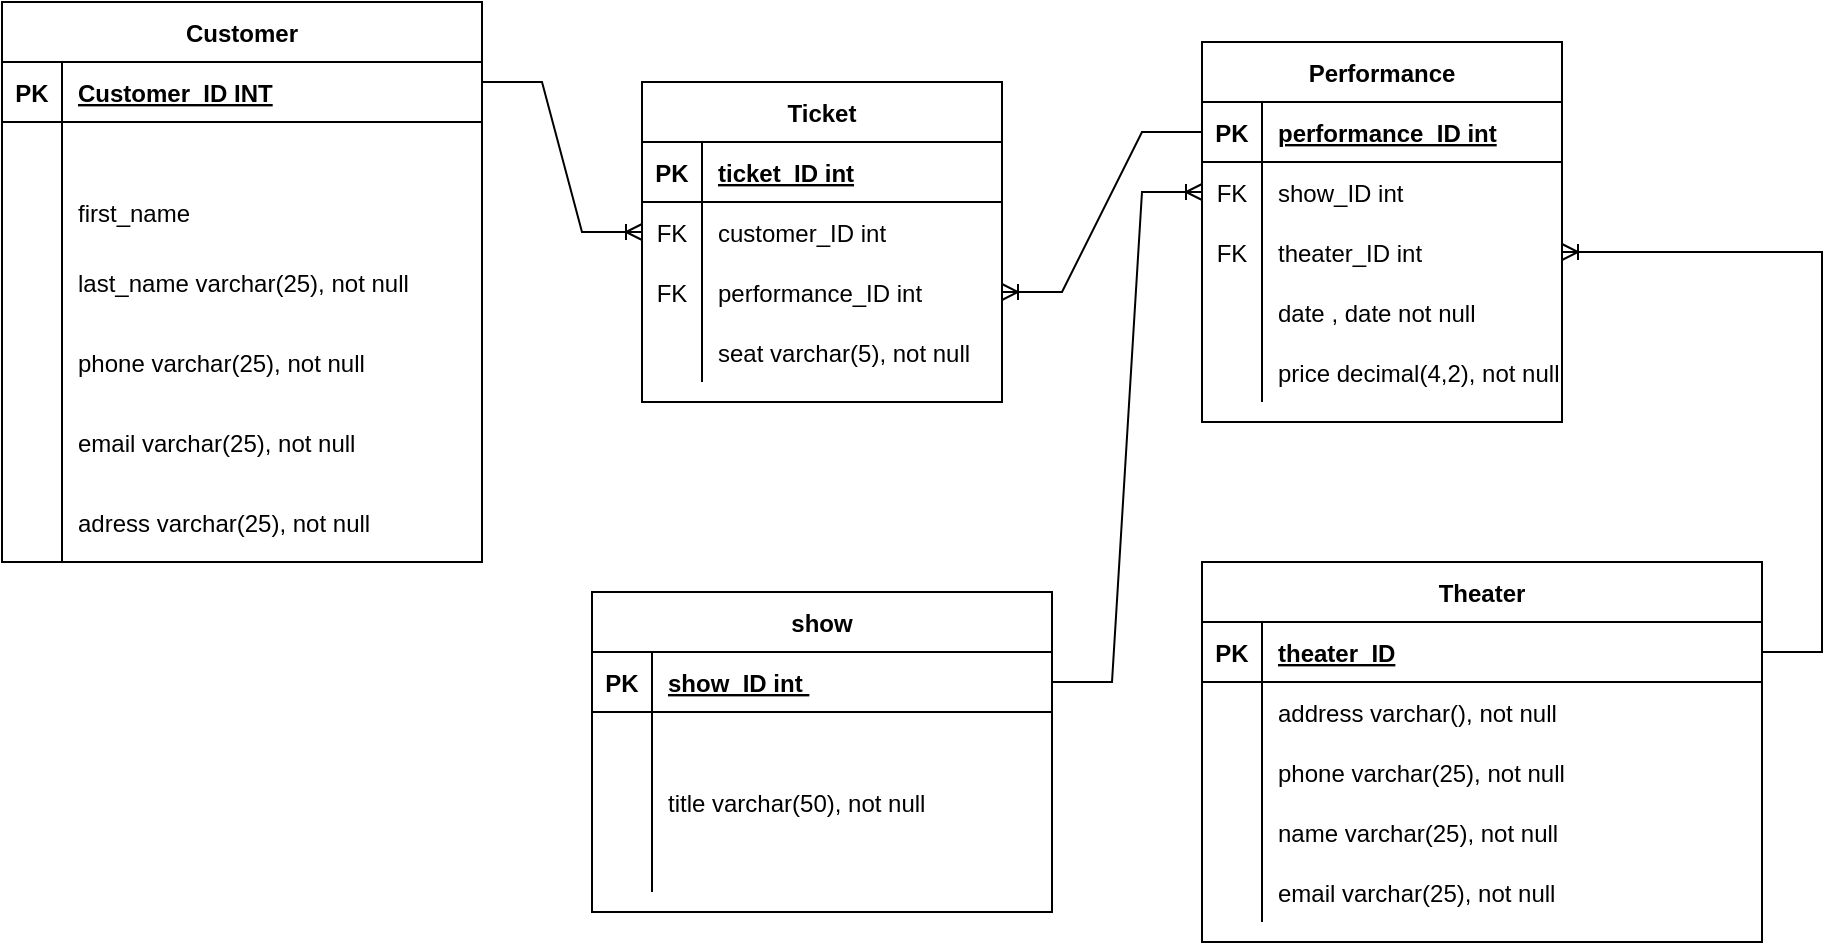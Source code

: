 <mxfile version="17.4.1" type="device"><diagram id="NQqG7WVjD5QfwnYFWI32" name="Page-1"><mxGraphModel dx="1102" dy="614" grid="1" gridSize="10" guides="1" tooltips="1" connect="1" arrows="1" fold="1" page="1" pageScale="1" pageWidth="850" pageHeight="1100" math="0" shadow="0"><root><mxCell id="0"/><mxCell id="1" parent="0"/><mxCell id="7YgVZwTksLPbIepvJkNS-1" value="Customer" style="shape=table;startSize=30;container=1;collapsible=1;childLayout=tableLayout;fixedRows=1;rowLines=0;fontStyle=1;align=center;resizeLast=1;resizeLastRow=0;" vertex="1" parent="1"><mxGeometry width="240" height="280" as="geometry"/></mxCell><mxCell id="7YgVZwTksLPbIepvJkNS-2" value="" style="shape=tableRow;horizontal=0;startSize=0;swimlaneHead=0;swimlaneBody=0;fillColor=none;collapsible=0;dropTarget=0;points=[[0,0.5],[1,0.5]];portConstraint=eastwest;top=0;left=0;right=0;bottom=1;" vertex="1" parent="7YgVZwTksLPbIepvJkNS-1"><mxGeometry y="30" width="240" height="30" as="geometry"/></mxCell><mxCell id="7YgVZwTksLPbIepvJkNS-3" value="PK" style="shape=partialRectangle;connectable=0;fillColor=none;top=0;left=0;bottom=0;right=0;fontStyle=1;overflow=hidden;" vertex="1" parent="7YgVZwTksLPbIepvJkNS-2"><mxGeometry width="30" height="30" as="geometry"><mxRectangle width="30" height="30" as="alternateBounds"/></mxGeometry></mxCell><mxCell id="7YgVZwTksLPbIepvJkNS-4" value="Customer_ID INT" style="shape=partialRectangle;connectable=0;fillColor=none;top=0;left=0;bottom=0;right=0;align=left;spacingLeft=6;fontStyle=5;overflow=hidden;" vertex="1" parent="7YgVZwTksLPbIepvJkNS-2"><mxGeometry x="30" width="210" height="30" as="geometry"><mxRectangle width="210" height="30" as="alternateBounds"/></mxGeometry></mxCell><mxCell id="7YgVZwTksLPbIepvJkNS-5" value="" style="shape=tableRow;horizontal=0;startSize=0;swimlaneHead=0;swimlaneBody=0;fillColor=none;collapsible=0;dropTarget=0;points=[[0,0.5],[1,0.5]];portConstraint=eastwest;top=0;left=0;right=0;bottom=0;" vertex="1" parent="7YgVZwTksLPbIepvJkNS-1"><mxGeometry y="60" width="240" height="30" as="geometry"/></mxCell><mxCell id="7YgVZwTksLPbIepvJkNS-6" value="" style="shape=partialRectangle;connectable=0;fillColor=none;top=0;left=0;bottom=0;right=0;editable=1;overflow=hidden;" vertex="1" parent="7YgVZwTksLPbIepvJkNS-5"><mxGeometry width="30" height="30" as="geometry"><mxRectangle width="30" height="30" as="alternateBounds"/></mxGeometry></mxCell><mxCell id="7YgVZwTksLPbIepvJkNS-7" value="" style="shape=partialRectangle;connectable=0;fillColor=none;top=0;left=0;bottom=0;right=0;align=left;spacingLeft=6;overflow=hidden;" vertex="1" parent="7YgVZwTksLPbIepvJkNS-5"><mxGeometry x="30" width="210" height="30" as="geometry"><mxRectangle width="210" height="30" as="alternateBounds"/></mxGeometry></mxCell><mxCell id="7YgVZwTksLPbIepvJkNS-8" value="" style="shape=tableRow;horizontal=0;startSize=0;swimlaneHead=0;swimlaneBody=0;fillColor=none;collapsible=0;dropTarget=0;points=[[0,0.5],[1,0.5]];portConstraint=eastwest;top=0;left=0;right=0;bottom=0;" vertex="1" parent="7YgVZwTksLPbIepvJkNS-1"><mxGeometry y="90" width="240" height="30" as="geometry"/></mxCell><mxCell id="7YgVZwTksLPbIepvJkNS-9" value="" style="shape=partialRectangle;connectable=0;fillColor=none;top=0;left=0;bottom=0;right=0;editable=1;overflow=hidden;" vertex="1" parent="7YgVZwTksLPbIepvJkNS-8"><mxGeometry width="30" height="30" as="geometry"><mxRectangle width="30" height="30" as="alternateBounds"/></mxGeometry></mxCell><mxCell id="7YgVZwTksLPbIepvJkNS-10" value="first_name" style="shape=partialRectangle;connectable=0;fillColor=none;top=0;left=0;bottom=0;right=0;align=left;spacingLeft=6;overflow=hidden;" vertex="1" parent="7YgVZwTksLPbIepvJkNS-8"><mxGeometry x="30" width="210" height="30" as="geometry"><mxRectangle width="210" height="30" as="alternateBounds"/></mxGeometry></mxCell><mxCell id="7YgVZwTksLPbIepvJkNS-11" value="" style="shape=tableRow;horizontal=0;startSize=0;swimlaneHead=0;swimlaneBody=0;fillColor=none;collapsible=0;dropTarget=0;points=[[0,0.5],[1,0.5]];portConstraint=eastwest;top=0;left=0;right=0;bottom=0;" vertex="1" parent="7YgVZwTksLPbIepvJkNS-1"><mxGeometry y="120" width="240" height="40" as="geometry"/></mxCell><mxCell id="7YgVZwTksLPbIepvJkNS-12" value="" style="shape=partialRectangle;connectable=0;fillColor=none;top=0;left=0;bottom=0;right=0;editable=1;overflow=hidden;" vertex="1" parent="7YgVZwTksLPbIepvJkNS-11"><mxGeometry width="30" height="40" as="geometry"><mxRectangle width="30" height="40" as="alternateBounds"/></mxGeometry></mxCell><mxCell id="7YgVZwTksLPbIepvJkNS-13" value="last_name varchar(25), not null" style="shape=partialRectangle;connectable=0;fillColor=none;top=0;left=0;bottom=0;right=0;align=left;spacingLeft=6;overflow=hidden;" vertex="1" parent="7YgVZwTksLPbIepvJkNS-11"><mxGeometry x="30" width="210" height="40" as="geometry"><mxRectangle width="210" height="40" as="alternateBounds"/></mxGeometry></mxCell><mxCell id="7YgVZwTksLPbIepvJkNS-80" value="" style="shape=tableRow;horizontal=0;startSize=0;swimlaneHead=0;swimlaneBody=0;fillColor=none;collapsible=0;dropTarget=0;points=[[0,0.5],[1,0.5]];portConstraint=eastwest;top=0;left=0;right=0;bottom=0;" vertex="1" parent="7YgVZwTksLPbIepvJkNS-1"><mxGeometry y="160" width="240" height="40" as="geometry"/></mxCell><mxCell id="7YgVZwTksLPbIepvJkNS-81" value="" style="shape=partialRectangle;connectable=0;fillColor=none;top=0;left=0;bottom=0;right=0;editable=1;overflow=hidden;" vertex="1" parent="7YgVZwTksLPbIepvJkNS-80"><mxGeometry width="30" height="40" as="geometry"><mxRectangle width="30" height="40" as="alternateBounds"/></mxGeometry></mxCell><mxCell id="7YgVZwTksLPbIepvJkNS-82" value="phone varchar(25), not null" style="shape=partialRectangle;connectable=0;fillColor=none;top=0;left=0;bottom=0;right=0;align=left;spacingLeft=6;overflow=hidden;" vertex="1" parent="7YgVZwTksLPbIepvJkNS-80"><mxGeometry x="30" width="210" height="40" as="geometry"><mxRectangle width="210" height="40" as="alternateBounds"/></mxGeometry></mxCell><mxCell id="7YgVZwTksLPbIepvJkNS-83" value="" style="shape=tableRow;horizontal=0;startSize=0;swimlaneHead=0;swimlaneBody=0;fillColor=none;collapsible=0;dropTarget=0;points=[[0,0.5],[1,0.5]];portConstraint=eastwest;top=0;left=0;right=0;bottom=0;" vertex="1" parent="7YgVZwTksLPbIepvJkNS-1"><mxGeometry y="200" width="240" height="40" as="geometry"/></mxCell><mxCell id="7YgVZwTksLPbIepvJkNS-84" value="" style="shape=partialRectangle;connectable=0;fillColor=none;top=0;left=0;bottom=0;right=0;editable=1;overflow=hidden;" vertex="1" parent="7YgVZwTksLPbIepvJkNS-83"><mxGeometry width="30" height="40" as="geometry"><mxRectangle width="30" height="40" as="alternateBounds"/></mxGeometry></mxCell><mxCell id="7YgVZwTksLPbIepvJkNS-85" value="email varchar(25), not null" style="shape=partialRectangle;connectable=0;fillColor=none;top=0;left=0;bottom=0;right=0;align=left;spacingLeft=6;overflow=hidden;" vertex="1" parent="7YgVZwTksLPbIepvJkNS-83"><mxGeometry x="30" width="210" height="40" as="geometry"><mxRectangle width="210" height="40" as="alternateBounds"/></mxGeometry></mxCell><mxCell id="7YgVZwTksLPbIepvJkNS-86" value="" style="shape=tableRow;horizontal=0;startSize=0;swimlaneHead=0;swimlaneBody=0;fillColor=none;collapsible=0;dropTarget=0;points=[[0,0.5],[1,0.5]];portConstraint=eastwest;top=0;left=0;right=0;bottom=0;" vertex="1" parent="7YgVZwTksLPbIepvJkNS-1"><mxGeometry y="240" width="240" height="40" as="geometry"/></mxCell><mxCell id="7YgVZwTksLPbIepvJkNS-87" value="" style="shape=partialRectangle;connectable=0;fillColor=none;top=0;left=0;bottom=0;right=0;editable=1;overflow=hidden;" vertex="1" parent="7YgVZwTksLPbIepvJkNS-86"><mxGeometry width="30" height="40" as="geometry"><mxRectangle width="30" height="40" as="alternateBounds"/></mxGeometry></mxCell><mxCell id="7YgVZwTksLPbIepvJkNS-88" value="adress varchar(25), not null" style="shape=partialRectangle;connectable=0;fillColor=none;top=0;left=0;bottom=0;right=0;align=left;spacingLeft=6;overflow=hidden;" vertex="1" parent="7YgVZwTksLPbIepvJkNS-86"><mxGeometry x="30" width="210" height="40" as="geometry"><mxRectangle width="210" height="40" as="alternateBounds"/></mxGeometry></mxCell><mxCell id="7YgVZwTksLPbIepvJkNS-14" value="Ticket" style="shape=table;startSize=30;container=1;collapsible=1;childLayout=tableLayout;fixedRows=1;rowLines=0;fontStyle=1;align=center;resizeLast=1;" vertex="1" parent="1"><mxGeometry x="320" y="40" width="180" height="160" as="geometry"/></mxCell><mxCell id="7YgVZwTksLPbIepvJkNS-15" value="" style="shape=tableRow;horizontal=0;startSize=0;swimlaneHead=0;swimlaneBody=0;fillColor=none;collapsible=0;dropTarget=0;points=[[0,0.5],[1,0.5]];portConstraint=eastwest;top=0;left=0;right=0;bottom=1;" vertex="1" parent="7YgVZwTksLPbIepvJkNS-14"><mxGeometry y="30" width="180" height="30" as="geometry"/></mxCell><mxCell id="7YgVZwTksLPbIepvJkNS-16" value="PK" style="shape=partialRectangle;connectable=0;fillColor=none;top=0;left=0;bottom=0;right=0;fontStyle=1;overflow=hidden;" vertex="1" parent="7YgVZwTksLPbIepvJkNS-15"><mxGeometry width="30" height="30" as="geometry"><mxRectangle width="30" height="30" as="alternateBounds"/></mxGeometry></mxCell><mxCell id="7YgVZwTksLPbIepvJkNS-17" value="ticket_ID int" style="shape=partialRectangle;connectable=0;fillColor=none;top=0;left=0;bottom=0;right=0;align=left;spacingLeft=6;fontStyle=5;overflow=hidden;" vertex="1" parent="7YgVZwTksLPbIepvJkNS-15"><mxGeometry x="30" width="150" height="30" as="geometry"><mxRectangle width="150" height="30" as="alternateBounds"/></mxGeometry></mxCell><mxCell id="7YgVZwTksLPbIepvJkNS-18" value="" style="shape=tableRow;horizontal=0;startSize=0;swimlaneHead=0;swimlaneBody=0;fillColor=none;collapsible=0;dropTarget=0;points=[[0,0.5],[1,0.5]];portConstraint=eastwest;top=0;left=0;right=0;bottom=0;" vertex="1" parent="7YgVZwTksLPbIepvJkNS-14"><mxGeometry y="60" width="180" height="30" as="geometry"/></mxCell><mxCell id="7YgVZwTksLPbIepvJkNS-19" value="FK" style="shape=partialRectangle;connectable=0;fillColor=none;top=0;left=0;bottom=0;right=0;editable=1;overflow=hidden;" vertex="1" parent="7YgVZwTksLPbIepvJkNS-18"><mxGeometry width="30" height="30" as="geometry"><mxRectangle width="30" height="30" as="alternateBounds"/></mxGeometry></mxCell><mxCell id="7YgVZwTksLPbIepvJkNS-20" value="customer_ID int " style="shape=partialRectangle;connectable=0;fillColor=none;top=0;left=0;bottom=0;right=0;align=left;spacingLeft=6;overflow=hidden;" vertex="1" parent="7YgVZwTksLPbIepvJkNS-18"><mxGeometry x="30" width="150" height="30" as="geometry"><mxRectangle width="150" height="30" as="alternateBounds"/></mxGeometry></mxCell><mxCell id="7YgVZwTksLPbIepvJkNS-21" value="" style="shape=tableRow;horizontal=0;startSize=0;swimlaneHead=0;swimlaneBody=0;fillColor=none;collapsible=0;dropTarget=0;points=[[0,0.5],[1,0.5]];portConstraint=eastwest;top=0;left=0;right=0;bottom=0;" vertex="1" parent="7YgVZwTksLPbIepvJkNS-14"><mxGeometry y="90" width="180" height="30" as="geometry"/></mxCell><mxCell id="7YgVZwTksLPbIepvJkNS-22" value="FK" style="shape=partialRectangle;connectable=0;fillColor=none;top=0;left=0;bottom=0;right=0;editable=1;overflow=hidden;" vertex="1" parent="7YgVZwTksLPbIepvJkNS-21"><mxGeometry width="30" height="30" as="geometry"><mxRectangle width="30" height="30" as="alternateBounds"/></mxGeometry></mxCell><mxCell id="7YgVZwTksLPbIepvJkNS-23" value="performance_ID int " style="shape=partialRectangle;connectable=0;fillColor=none;top=0;left=0;bottom=0;right=0;align=left;spacingLeft=6;overflow=hidden;" vertex="1" parent="7YgVZwTksLPbIepvJkNS-21"><mxGeometry x="30" width="150" height="30" as="geometry"><mxRectangle width="150" height="30" as="alternateBounds"/></mxGeometry></mxCell><mxCell id="7YgVZwTksLPbIepvJkNS-24" value="" style="shape=tableRow;horizontal=0;startSize=0;swimlaneHead=0;swimlaneBody=0;fillColor=none;collapsible=0;dropTarget=0;points=[[0,0.5],[1,0.5]];portConstraint=eastwest;top=0;left=0;right=0;bottom=0;" vertex="1" parent="7YgVZwTksLPbIepvJkNS-14"><mxGeometry y="120" width="180" height="30" as="geometry"/></mxCell><mxCell id="7YgVZwTksLPbIepvJkNS-25" value="" style="shape=partialRectangle;connectable=0;fillColor=none;top=0;left=0;bottom=0;right=0;editable=1;overflow=hidden;" vertex="1" parent="7YgVZwTksLPbIepvJkNS-24"><mxGeometry width="30" height="30" as="geometry"><mxRectangle width="30" height="30" as="alternateBounds"/></mxGeometry></mxCell><mxCell id="7YgVZwTksLPbIepvJkNS-26" value="seat varchar(5), not null" style="shape=partialRectangle;connectable=0;fillColor=none;top=0;left=0;bottom=0;right=0;align=left;spacingLeft=6;overflow=hidden;" vertex="1" parent="7YgVZwTksLPbIepvJkNS-24"><mxGeometry x="30" width="150" height="30" as="geometry"><mxRectangle width="150" height="30" as="alternateBounds"/></mxGeometry></mxCell><mxCell id="7YgVZwTksLPbIepvJkNS-27" value="Performance" style="shape=table;startSize=30;container=1;collapsible=1;childLayout=tableLayout;fixedRows=1;rowLines=0;fontStyle=1;align=center;resizeLast=1;" vertex="1" parent="1"><mxGeometry x="600" y="20" width="180" height="190" as="geometry"/></mxCell><mxCell id="7YgVZwTksLPbIepvJkNS-28" value="" style="shape=tableRow;horizontal=0;startSize=0;swimlaneHead=0;swimlaneBody=0;fillColor=none;collapsible=0;dropTarget=0;points=[[0,0.5],[1,0.5]];portConstraint=eastwest;top=0;left=0;right=0;bottom=1;" vertex="1" parent="7YgVZwTksLPbIepvJkNS-27"><mxGeometry y="30" width="180" height="30" as="geometry"/></mxCell><mxCell id="7YgVZwTksLPbIepvJkNS-29" value="PK" style="shape=partialRectangle;connectable=0;fillColor=none;top=0;left=0;bottom=0;right=0;fontStyle=1;overflow=hidden;" vertex="1" parent="7YgVZwTksLPbIepvJkNS-28"><mxGeometry width="30" height="30" as="geometry"><mxRectangle width="30" height="30" as="alternateBounds"/></mxGeometry></mxCell><mxCell id="7YgVZwTksLPbIepvJkNS-30" value="performance_ID int" style="shape=partialRectangle;connectable=0;fillColor=none;top=0;left=0;bottom=0;right=0;align=left;spacingLeft=6;fontStyle=5;overflow=hidden;" vertex="1" parent="7YgVZwTksLPbIepvJkNS-28"><mxGeometry x="30" width="150" height="30" as="geometry"><mxRectangle width="150" height="30" as="alternateBounds"/></mxGeometry></mxCell><mxCell id="7YgVZwTksLPbIepvJkNS-31" value="" style="shape=tableRow;horizontal=0;startSize=0;swimlaneHead=0;swimlaneBody=0;fillColor=none;collapsible=0;dropTarget=0;points=[[0,0.5],[1,0.5]];portConstraint=eastwest;top=0;left=0;right=0;bottom=0;" vertex="1" parent="7YgVZwTksLPbIepvJkNS-27"><mxGeometry y="60" width="180" height="30" as="geometry"/></mxCell><mxCell id="7YgVZwTksLPbIepvJkNS-32" value="FK" style="shape=partialRectangle;connectable=0;fillColor=none;top=0;left=0;bottom=0;right=0;editable=1;overflow=hidden;" vertex="1" parent="7YgVZwTksLPbIepvJkNS-31"><mxGeometry width="30" height="30" as="geometry"><mxRectangle width="30" height="30" as="alternateBounds"/></mxGeometry></mxCell><mxCell id="7YgVZwTksLPbIepvJkNS-33" value="show_ID int" style="shape=partialRectangle;connectable=0;fillColor=none;top=0;left=0;bottom=0;right=0;align=left;spacingLeft=6;overflow=hidden;" vertex="1" parent="7YgVZwTksLPbIepvJkNS-31"><mxGeometry x="30" width="150" height="30" as="geometry"><mxRectangle width="150" height="30" as="alternateBounds"/></mxGeometry></mxCell><mxCell id="7YgVZwTksLPbIepvJkNS-34" value="" style="shape=tableRow;horizontal=0;startSize=0;swimlaneHead=0;swimlaneBody=0;fillColor=none;collapsible=0;dropTarget=0;points=[[0,0.5],[1,0.5]];portConstraint=eastwest;top=0;left=0;right=0;bottom=0;" vertex="1" parent="7YgVZwTksLPbIepvJkNS-27"><mxGeometry y="90" width="180" height="30" as="geometry"/></mxCell><mxCell id="7YgVZwTksLPbIepvJkNS-35" value="FK" style="shape=partialRectangle;connectable=0;fillColor=none;top=0;left=0;bottom=0;right=0;editable=1;overflow=hidden;" vertex="1" parent="7YgVZwTksLPbIepvJkNS-34"><mxGeometry width="30" height="30" as="geometry"><mxRectangle width="30" height="30" as="alternateBounds"/></mxGeometry></mxCell><mxCell id="7YgVZwTksLPbIepvJkNS-36" value="theater_ID int" style="shape=partialRectangle;connectable=0;fillColor=none;top=0;left=0;bottom=0;right=0;align=left;spacingLeft=6;overflow=hidden;" vertex="1" parent="7YgVZwTksLPbIepvJkNS-34"><mxGeometry x="30" width="150" height="30" as="geometry"><mxRectangle width="150" height="30" as="alternateBounds"/></mxGeometry></mxCell><mxCell id="7YgVZwTksLPbIepvJkNS-37" value="" style="shape=tableRow;horizontal=0;startSize=0;swimlaneHead=0;swimlaneBody=0;fillColor=none;collapsible=0;dropTarget=0;points=[[0,0.5],[1,0.5]];portConstraint=eastwest;top=0;left=0;right=0;bottom=0;" vertex="1" parent="7YgVZwTksLPbIepvJkNS-27"><mxGeometry y="120" width="180" height="30" as="geometry"/></mxCell><mxCell id="7YgVZwTksLPbIepvJkNS-38" value="" style="shape=partialRectangle;connectable=0;fillColor=none;top=0;left=0;bottom=0;right=0;editable=1;overflow=hidden;" vertex="1" parent="7YgVZwTksLPbIepvJkNS-37"><mxGeometry width="30" height="30" as="geometry"><mxRectangle width="30" height="30" as="alternateBounds"/></mxGeometry></mxCell><mxCell id="7YgVZwTksLPbIepvJkNS-39" value="date , date not null" style="shape=partialRectangle;connectable=0;fillColor=none;top=0;left=0;bottom=0;right=0;align=left;spacingLeft=6;overflow=hidden;" vertex="1" parent="7YgVZwTksLPbIepvJkNS-37"><mxGeometry x="30" width="150" height="30" as="geometry"><mxRectangle width="150" height="30" as="alternateBounds"/></mxGeometry></mxCell><mxCell id="7YgVZwTksLPbIepvJkNS-114" value="" style="shape=tableRow;horizontal=0;startSize=0;swimlaneHead=0;swimlaneBody=0;fillColor=none;collapsible=0;dropTarget=0;points=[[0,0.5],[1,0.5]];portConstraint=eastwest;top=0;left=0;right=0;bottom=0;" vertex="1" parent="7YgVZwTksLPbIepvJkNS-27"><mxGeometry y="150" width="180" height="30" as="geometry"/></mxCell><mxCell id="7YgVZwTksLPbIepvJkNS-115" value="" style="shape=partialRectangle;connectable=0;fillColor=none;top=0;left=0;bottom=0;right=0;editable=1;overflow=hidden;" vertex="1" parent="7YgVZwTksLPbIepvJkNS-114"><mxGeometry width="30" height="30" as="geometry"><mxRectangle width="30" height="30" as="alternateBounds"/></mxGeometry></mxCell><mxCell id="7YgVZwTksLPbIepvJkNS-116" value="price decimal(4,2), not null" style="shape=partialRectangle;connectable=0;fillColor=none;top=0;left=0;bottom=0;right=0;align=left;spacingLeft=6;overflow=hidden;" vertex="1" parent="7YgVZwTksLPbIepvJkNS-114"><mxGeometry x="30" width="150" height="30" as="geometry"><mxRectangle width="150" height="30" as="alternateBounds"/></mxGeometry></mxCell><mxCell id="7YgVZwTksLPbIepvJkNS-53" value="show" style="shape=table;startSize=30;container=1;collapsible=1;childLayout=tableLayout;fixedRows=1;rowLines=0;fontStyle=1;align=center;resizeLast=1;" vertex="1" parent="1"><mxGeometry x="295" y="295" width="230" height="160" as="geometry"/></mxCell><mxCell id="7YgVZwTksLPbIepvJkNS-54" value="" style="shape=tableRow;horizontal=0;startSize=0;swimlaneHead=0;swimlaneBody=0;fillColor=none;collapsible=0;dropTarget=0;points=[[0,0.5],[1,0.5]];portConstraint=eastwest;top=0;left=0;right=0;bottom=1;" vertex="1" parent="7YgVZwTksLPbIepvJkNS-53"><mxGeometry y="30" width="230" height="30" as="geometry"/></mxCell><mxCell id="7YgVZwTksLPbIepvJkNS-55" value="PK" style="shape=partialRectangle;connectable=0;fillColor=none;top=0;left=0;bottom=0;right=0;fontStyle=1;overflow=hidden;" vertex="1" parent="7YgVZwTksLPbIepvJkNS-54"><mxGeometry width="30" height="30" as="geometry"><mxRectangle width="30" height="30" as="alternateBounds"/></mxGeometry></mxCell><mxCell id="7YgVZwTksLPbIepvJkNS-56" value="show_ID int " style="shape=partialRectangle;connectable=0;fillColor=none;top=0;left=0;bottom=0;right=0;align=left;spacingLeft=6;fontStyle=5;overflow=hidden;" vertex="1" parent="7YgVZwTksLPbIepvJkNS-54"><mxGeometry x="30" width="200" height="30" as="geometry"><mxRectangle width="200" height="30" as="alternateBounds"/></mxGeometry></mxCell><mxCell id="7YgVZwTksLPbIepvJkNS-57" value="" style="shape=tableRow;horizontal=0;startSize=0;swimlaneHead=0;swimlaneBody=0;fillColor=none;collapsible=0;dropTarget=0;points=[[0,0.5],[1,0.5]];portConstraint=eastwest;top=0;left=0;right=0;bottom=0;" vertex="1" parent="7YgVZwTksLPbIepvJkNS-53"><mxGeometry y="60" width="230" height="30" as="geometry"/></mxCell><mxCell id="7YgVZwTksLPbIepvJkNS-58" value="" style="shape=partialRectangle;connectable=0;fillColor=none;top=0;left=0;bottom=0;right=0;editable=1;overflow=hidden;" vertex="1" parent="7YgVZwTksLPbIepvJkNS-57"><mxGeometry width="30" height="30" as="geometry"><mxRectangle width="30" height="30" as="alternateBounds"/></mxGeometry></mxCell><mxCell id="7YgVZwTksLPbIepvJkNS-59" value="" style="shape=partialRectangle;connectable=0;fillColor=none;top=0;left=0;bottom=0;right=0;align=left;spacingLeft=6;overflow=hidden;" vertex="1" parent="7YgVZwTksLPbIepvJkNS-57"><mxGeometry x="30" width="200" height="30" as="geometry"><mxRectangle width="200" height="30" as="alternateBounds"/></mxGeometry></mxCell><mxCell id="7YgVZwTksLPbIepvJkNS-60" value="" style="shape=tableRow;horizontal=0;startSize=0;swimlaneHead=0;swimlaneBody=0;fillColor=none;collapsible=0;dropTarget=0;points=[[0,0.5],[1,0.5]];portConstraint=eastwest;top=0;left=0;right=0;bottom=0;" vertex="1" parent="7YgVZwTksLPbIepvJkNS-53"><mxGeometry y="90" width="230" height="30" as="geometry"/></mxCell><mxCell id="7YgVZwTksLPbIepvJkNS-61" value="" style="shape=partialRectangle;connectable=0;fillColor=none;top=0;left=0;bottom=0;right=0;editable=1;overflow=hidden;" vertex="1" parent="7YgVZwTksLPbIepvJkNS-60"><mxGeometry width="30" height="30" as="geometry"><mxRectangle width="30" height="30" as="alternateBounds"/></mxGeometry></mxCell><mxCell id="7YgVZwTksLPbIepvJkNS-62" value="title varchar(50), not null" style="shape=partialRectangle;connectable=0;fillColor=none;top=0;left=0;bottom=0;right=0;align=left;spacingLeft=6;overflow=hidden;" vertex="1" parent="7YgVZwTksLPbIepvJkNS-60"><mxGeometry x="30" width="200" height="30" as="geometry"><mxRectangle width="200" height="30" as="alternateBounds"/></mxGeometry></mxCell><mxCell id="7YgVZwTksLPbIepvJkNS-63" value="" style="shape=tableRow;horizontal=0;startSize=0;swimlaneHead=0;swimlaneBody=0;fillColor=none;collapsible=0;dropTarget=0;points=[[0,0.5],[1,0.5]];portConstraint=eastwest;top=0;left=0;right=0;bottom=0;" vertex="1" parent="7YgVZwTksLPbIepvJkNS-53"><mxGeometry y="120" width="230" height="30" as="geometry"/></mxCell><mxCell id="7YgVZwTksLPbIepvJkNS-64" value="" style="shape=partialRectangle;connectable=0;fillColor=none;top=0;left=0;bottom=0;right=0;editable=1;overflow=hidden;" vertex="1" parent="7YgVZwTksLPbIepvJkNS-63"><mxGeometry width="30" height="30" as="geometry"><mxRectangle width="30" height="30" as="alternateBounds"/></mxGeometry></mxCell><mxCell id="7YgVZwTksLPbIepvJkNS-65" value="" style="shape=partialRectangle;connectable=0;fillColor=none;top=0;left=0;bottom=0;right=0;align=left;spacingLeft=6;overflow=hidden;" vertex="1" parent="7YgVZwTksLPbIepvJkNS-63"><mxGeometry x="30" width="200" height="30" as="geometry"><mxRectangle width="200" height="30" as="alternateBounds"/></mxGeometry></mxCell><mxCell id="7YgVZwTksLPbIepvJkNS-66" value="Theater" style="shape=table;startSize=30;container=1;collapsible=1;childLayout=tableLayout;fixedRows=1;rowLines=0;fontStyle=1;align=center;resizeLast=1;" vertex="1" parent="1"><mxGeometry x="600" y="280" width="280" height="190" as="geometry"/></mxCell><mxCell id="7YgVZwTksLPbIepvJkNS-67" value="" style="shape=tableRow;horizontal=0;startSize=0;swimlaneHead=0;swimlaneBody=0;fillColor=none;collapsible=0;dropTarget=0;points=[[0,0.5],[1,0.5]];portConstraint=eastwest;top=0;left=0;right=0;bottom=1;" vertex="1" parent="7YgVZwTksLPbIepvJkNS-66"><mxGeometry y="30" width="280" height="30" as="geometry"/></mxCell><mxCell id="7YgVZwTksLPbIepvJkNS-68" value="PK" style="shape=partialRectangle;connectable=0;fillColor=none;top=0;left=0;bottom=0;right=0;fontStyle=1;overflow=hidden;" vertex="1" parent="7YgVZwTksLPbIepvJkNS-67"><mxGeometry width="30" height="30" as="geometry"><mxRectangle width="30" height="30" as="alternateBounds"/></mxGeometry></mxCell><mxCell id="7YgVZwTksLPbIepvJkNS-69" value="theater_ID" style="shape=partialRectangle;connectable=0;fillColor=none;top=0;left=0;bottom=0;right=0;align=left;spacingLeft=6;fontStyle=5;overflow=hidden;" vertex="1" parent="7YgVZwTksLPbIepvJkNS-67"><mxGeometry x="30" width="250" height="30" as="geometry"><mxRectangle width="250" height="30" as="alternateBounds"/></mxGeometry></mxCell><mxCell id="7YgVZwTksLPbIepvJkNS-70" value="" style="shape=tableRow;horizontal=0;startSize=0;swimlaneHead=0;swimlaneBody=0;fillColor=none;collapsible=0;dropTarget=0;points=[[0,0.5],[1,0.5]];portConstraint=eastwest;top=0;left=0;right=0;bottom=0;" vertex="1" parent="7YgVZwTksLPbIepvJkNS-66"><mxGeometry y="60" width="280" height="30" as="geometry"/></mxCell><mxCell id="7YgVZwTksLPbIepvJkNS-71" value="" style="shape=partialRectangle;connectable=0;fillColor=none;top=0;left=0;bottom=0;right=0;editable=1;overflow=hidden;" vertex="1" parent="7YgVZwTksLPbIepvJkNS-70"><mxGeometry width="30" height="30" as="geometry"><mxRectangle width="30" height="30" as="alternateBounds"/></mxGeometry></mxCell><mxCell id="7YgVZwTksLPbIepvJkNS-72" value="address varchar(), not null" style="shape=partialRectangle;connectable=0;fillColor=none;top=0;left=0;bottom=0;right=0;align=left;spacingLeft=6;overflow=hidden;" vertex="1" parent="7YgVZwTksLPbIepvJkNS-70"><mxGeometry x="30" width="250" height="30" as="geometry"><mxRectangle width="250" height="30" as="alternateBounds"/></mxGeometry></mxCell><mxCell id="7YgVZwTksLPbIepvJkNS-73" value="" style="shape=tableRow;horizontal=0;startSize=0;swimlaneHead=0;swimlaneBody=0;fillColor=none;collapsible=0;dropTarget=0;points=[[0,0.5],[1,0.5]];portConstraint=eastwest;top=0;left=0;right=0;bottom=0;" vertex="1" parent="7YgVZwTksLPbIepvJkNS-66"><mxGeometry y="90" width="280" height="30" as="geometry"/></mxCell><mxCell id="7YgVZwTksLPbIepvJkNS-74" value="" style="shape=partialRectangle;connectable=0;fillColor=none;top=0;left=0;bottom=0;right=0;editable=1;overflow=hidden;" vertex="1" parent="7YgVZwTksLPbIepvJkNS-73"><mxGeometry width="30" height="30" as="geometry"><mxRectangle width="30" height="30" as="alternateBounds"/></mxGeometry></mxCell><mxCell id="7YgVZwTksLPbIepvJkNS-75" value="phone varchar(25), not null" style="shape=partialRectangle;connectable=0;fillColor=none;top=0;left=0;bottom=0;right=0;align=left;spacingLeft=6;overflow=hidden;" vertex="1" parent="7YgVZwTksLPbIepvJkNS-73"><mxGeometry x="30" width="250" height="30" as="geometry"><mxRectangle width="250" height="30" as="alternateBounds"/></mxGeometry></mxCell><mxCell id="7YgVZwTksLPbIepvJkNS-76" value="" style="shape=tableRow;horizontal=0;startSize=0;swimlaneHead=0;swimlaneBody=0;fillColor=none;collapsible=0;dropTarget=0;points=[[0,0.5],[1,0.5]];portConstraint=eastwest;top=0;left=0;right=0;bottom=0;" vertex="1" parent="7YgVZwTksLPbIepvJkNS-66"><mxGeometry y="120" width="280" height="30" as="geometry"/></mxCell><mxCell id="7YgVZwTksLPbIepvJkNS-77" value="" style="shape=partialRectangle;connectable=0;fillColor=none;top=0;left=0;bottom=0;right=0;editable=1;overflow=hidden;" vertex="1" parent="7YgVZwTksLPbIepvJkNS-76"><mxGeometry width="30" height="30" as="geometry"><mxRectangle width="30" height="30" as="alternateBounds"/></mxGeometry></mxCell><mxCell id="7YgVZwTksLPbIepvJkNS-78" value="name varchar(25), not null" style="shape=partialRectangle;connectable=0;fillColor=none;top=0;left=0;bottom=0;right=0;align=left;spacingLeft=6;overflow=hidden;" vertex="1" parent="7YgVZwTksLPbIepvJkNS-76"><mxGeometry x="30" width="250" height="30" as="geometry"><mxRectangle width="250" height="30" as="alternateBounds"/></mxGeometry></mxCell><mxCell id="7YgVZwTksLPbIepvJkNS-89" value="" style="shape=tableRow;horizontal=0;startSize=0;swimlaneHead=0;swimlaneBody=0;fillColor=none;collapsible=0;dropTarget=0;points=[[0,0.5],[1,0.5]];portConstraint=eastwest;top=0;left=0;right=0;bottom=0;" vertex="1" parent="7YgVZwTksLPbIepvJkNS-66"><mxGeometry y="150" width="280" height="30" as="geometry"/></mxCell><mxCell id="7YgVZwTksLPbIepvJkNS-90" value="" style="shape=partialRectangle;connectable=0;fillColor=none;top=0;left=0;bottom=0;right=0;editable=1;overflow=hidden;" vertex="1" parent="7YgVZwTksLPbIepvJkNS-89"><mxGeometry width="30" height="30" as="geometry"><mxRectangle width="30" height="30" as="alternateBounds"/></mxGeometry></mxCell><mxCell id="7YgVZwTksLPbIepvJkNS-91" value="email varchar(25), not null" style="shape=partialRectangle;connectable=0;fillColor=none;top=0;left=0;bottom=0;right=0;align=left;spacingLeft=6;overflow=hidden;" vertex="1" parent="7YgVZwTksLPbIepvJkNS-89"><mxGeometry x="30" width="250" height="30" as="geometry"><mxRectangle width="250" height="30" as="alternateBounds"/></mxGeometry></mxCell><mxCell id="7YgVZwTksLPbIepvJkNS-94" value="" style="edgeStyle=entityRelationEdgeStyle;fontSize=12;html=1;endArrow=ERoneToMany;rounded=0;entryX=1;entryY=0.5;entryDx=0;entryDy=0;" edge="1" parent="1" source="7YgVZwTksLPbIepvJkNS-28" target="7YgVZwTksLPbIepvJkNS-21"><mxGeometry width="100" height="100" relative="1" as="geometry"><mxPoint x="550" y="150" as="sourcePoint"/><mxPoint x="650" y="50" as="targetPoint"/></mxGeometry></mxCell><mxCell id="7YgVZwTksLPbIepvJkNS-95" value="" style="edgeStyle=entityRelationEdgeStyle;fontSize=12;html=1;endArrow=ERoneToMany;rounded=0;" edge="1" parent="1" source="7YgVZwTksLPbIepvJkNS-67" target="7YgVZwTksLPbIepvJkNS-34"><mxGeometry width="100" height="100" relative="1" as="geometry"><mxPoint x="370" y="270" as="sourcePoint"/><mxPoint x="470" y="170" as="targetPoint"/></mxGeometry></mxCell><mxCell id="7YgVZwTksLPbIepvJkNS-96" value="" style="edgeStyle=entityRelationEdgeStyle;fontSize=12;html=1;endArrow=ERoneToMany;rounded=0;" edge="1" parent="1" source="7YgVZwTksLPbIepvJkNS-54" target="7YgVZwTksLPbIepvJkNS-31"><mxGeometry width="100" height="100" relative="1" as="geometry"><mxPoint x="580" y="200" as="sourcePoint"/><mxPoint x="680" y="100" as="targetPoint"/></mxGeometry></mxCell><mxCell id="7YgVZwTksLPbIepvJkNS-134" value="" style="edgeStyle=entityRelationEdgeStyle;fontSize=12;html=1;endArrow=ERoneToMany;rounded=0;entryX=0;entryY=0.5;entryDx=0;entryDy=0;" edge="1" parent="1" target="7YgVZwTksLPbIepvJkNS-18"><mxGeometry width="100" height="100" relative="1" as="geometry"><mxPoint x="240" y="40" as="sourcePoint"/><mxPoint x="340" y="-60" as="targetPoint"/></mxGeometry></mxCell></root></mxGraphModel></diagram></mxfile>
